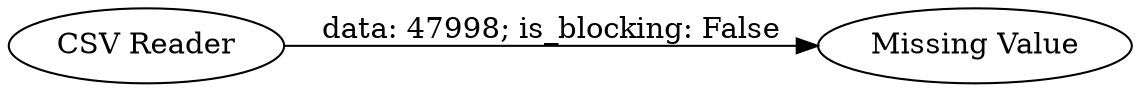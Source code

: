 digraph {
	"-8461251757808727417_2" [label="Missing Value"]
	"-8461251757808727417_1" [label="CSV Reader"]
	"-8461251757808727417_1" -> "-8461251757808727417_2" [label="data: 47998; is_blocking: False"]
	rankdir=LR
}
